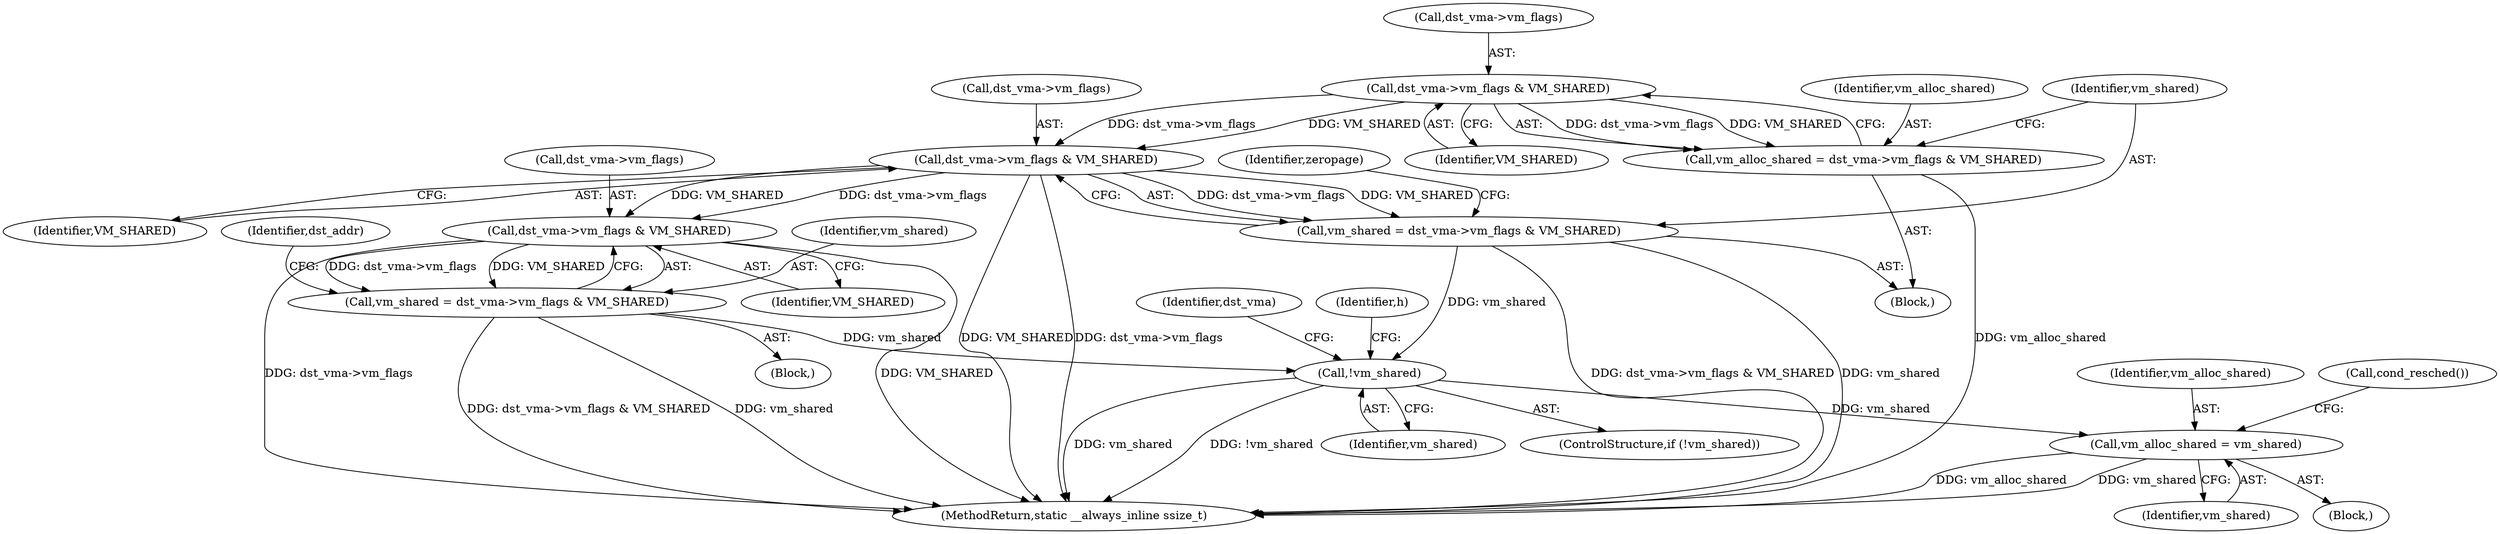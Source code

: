 digraph "0_linux_29ec90660d68bbdd69507c1c8b4e33aa299278b1_2@pointer" {
"1000118" [label="(Call,dst_vma->vm_flags & VM_SHARED)"];
"1000116" [label="(Call,vm_alloc_shared = dst_vma->vm_flags & VM_SHARED)"];
"1000126" [label="(Call,dst_vma->vm_flags & VM_SHARED)"];
"1000124" [label="(Call,vm_shared = dst_vma->vm_flags & VM_SHARED)"];
"1000269" [label="(Call,!vm_shared)"];
"1000381" [label="(Call,vm_alloc_shared = vm_shared)"];
"1000243" [label="(Call,dst_vma->vm_flags & VM_SHARED)"];
"1000241" [label="(Call,vm_shared = dst_vma->vm_flags & VM_SHARED)"];
"1000116" [label="(Call,vm_alloc_shared = dst_vma->vm_flags & VM_SHARED)"];
"1000268" [label="(ControlStructure,if (!vm_shared))"];
"1000118" [label="(Call,dst_vma->vm_flags & VM_SHARED)"];
"1000127" [label="(Call,dst_vma->vm_flags)"];
"1000382" [label="(Identifier,vm_alloc_shared)"];
"1000143" [label="(Identifier,zeropage)"];
"1000119" [label="(Call,dst_vma->vm_flags)"];
"1000278" [label="(Identifier,h)"];
"1000287" [label="(Block,)"];
"1000190" [label="(Block,)"];
"1000270" [label="(Identifier,vm_shared)"];
"1000252" [label="(Identifier,dst_addr)"];
"1000124" [label="(Call,vm_shared = dst_vma->vm_flags & VM_SHARED)"];
"1000126" [label="(Call,dst_vma->vm_flags & VM_SHARED)"];
"1000269" [label="(Call,!vm_shared)"];
"1000241" [label="(Call,vm_shared = dst_vma->vm_flags & VM_SHARED)"];
"1000130" [label="(Identifier,VM_SHARED)"];
"1000122" [label="(Identifier,VM_SHARED)"];
"1000114" [label="(Block,)"];
"1000125" [label="(Identifier,vm_shared)"];
"1000244" [label="(Call,dst_vma->vm_flags)"];
"1000243" [label="(Call,dst_vma->vm_flags & VM_SHARED)"];
"1000247" [label="(Identifier,VM_SHARED)"];
"1000381" [label="(Call,vm_alloc_shared = vm_shared)"];
"1000242" [label="(Identifier,vm_shared)"];
"1000275" [label="(Identifier,dst_vma)"];
"1000383" [label="(Identifier,vm_shared)"];
"1000492" [label="(MethodReturn,static __always_inline ssize_t)"];
"1000384" [label="(Call,cond_resched())"];
"1000117" [label="(Identifier,vm_alloc_shared)"];
"1000118" -> "1000116"  [label="AST: "];
"1000118" -> "1000122"  [label="CFG: "];
"1000119" -> "1000118"  [label="AST: "];
"1000122" -> "1000118"  [label="AST: "];
"1000116" -> "1000118"  [label="CFG: "];
"1000118" -> "1000116"  [label="DDG: dst_vma->vm_flags"];
"1000118" -> "1000116"  [label="DDG: VM_SHARED"];
"1000118" -> "1000126"  [label="DDG: dst_vma->vm_flags"];
"1000118" -> "1000126"  [label="DDG: VM_SHARED"];
"1000116" -> "1000114"  [label="AST: "];
"1000117" -> "1000116"  [label="AST: "];
"1000125" -> "1000116"  [label="CFG: "];
"1000116" -> "1000492"  [label="DDG: vm_alloc_shared"];
"1000126" -> "1000124"  [label="AST: "];
"1000126" -> "1000130"  [label="CFG: "];
"1000127" -> "1000126"  [label="AST: "];
"1000130" -> "1000126"  [label="AST: "];
"1000124" -> "1000126"  [label="CFG: "];
"1000126" -> "1000492"  [label="DDG: VM_SHARED"];
"1000126" -> "1000492"  [label="DDG: dst_vma->vm_flags"];
"1000126" -> "1000124"  [label="DDG: dst_vma->vm_flags"];
"1000126" -> "1000124"  [label="DDG: VM_SHARED"];
"1000126" -> "1000243"  [label="DDG: dst_vma->vm_flags"];
"1000126" -> "1000243"  [label="DDG: VM_SHARED"];
"1000124" -> "1000114"  [label="AST: "];
"1000125" -> "1000124"  [label="AST: "];
"1000143" -> "1000124"  [label="CFG: "];
"1000124" -> "1000492"  [label="DDG: dst_vma->vm_flags & VM_SHARED"];
"1000124" -> "1000492"  [label="DDG: vm_shared"];
"1000124" -> "1000269"  [label="DDG: vm_shared"];
"1000269" -> "1000268"  [label="AST: "];
"1000269" -> "1000270"  [label="CFG: "];
"1000270" -> "1000269"  [label="AST: "];
"1000275" -> "1000269"  [label="CFG: "];
"1000278" -> "1000269"  [label="CFG: "];
"1000269" -> "1000492"  [label="DDG: !vm_shared"];
"1000269" -> "1000492"  [label="DDG: vm_shared"];
"1000241" -> "1000269"  [label="DDG: vm_shared"];
"1000269" -> "1000381"  [label="DDG: vm_shared"];
"1000381" -> "1000287"  [label="AST: "];
"1000381" -> "1000383"  [label="CFG: "];
"1000382" -> "1000381"  [label="AST: "];
"1000383" -> "1000381"  [label="AST: "];
"1000384" -> "1000381"  [label="CFG: "];
"1000381" -> "1000492"  [label="DDG: vm_shared"];
"1000381" -> "1000492"  [label="DDG: vm_alloc_shared"];
"1000243" -> "1000241"  [label="AST: "];
"1000243" -> "1000247"  [label="CFG: "];
"1000244" -> "1000243"  [label="AST: "];
"1000247" -> "1000243"  [label="AST: "];
"1000241" -> "1000243"  [label="CFG: "];
"1000243" -> "1000492"  [label="DDG: dst_vma->vm_flags"];
"1000243" -> "1000492"  [label="DDG: VM_SHARED"];
"1000243" -> "1000241"  [label="DDG: dst_vma->vm_flags"];
"1000243" -> "1000241"  [label="DDG: VM_SHARED"];
"1000241" -> "1000190"  [label="AST: "];
"1000242" -> "1000241"  [label="AST: "];
"1000252" -> "1000241"  [label="CFG: "];
"1000241" -> "1000492"  [label="DDG: vm_shared"];
"1000241" -> "1000492"  [label="DDG: dst_vma->vm_flags & VM_SHARED"];
}
